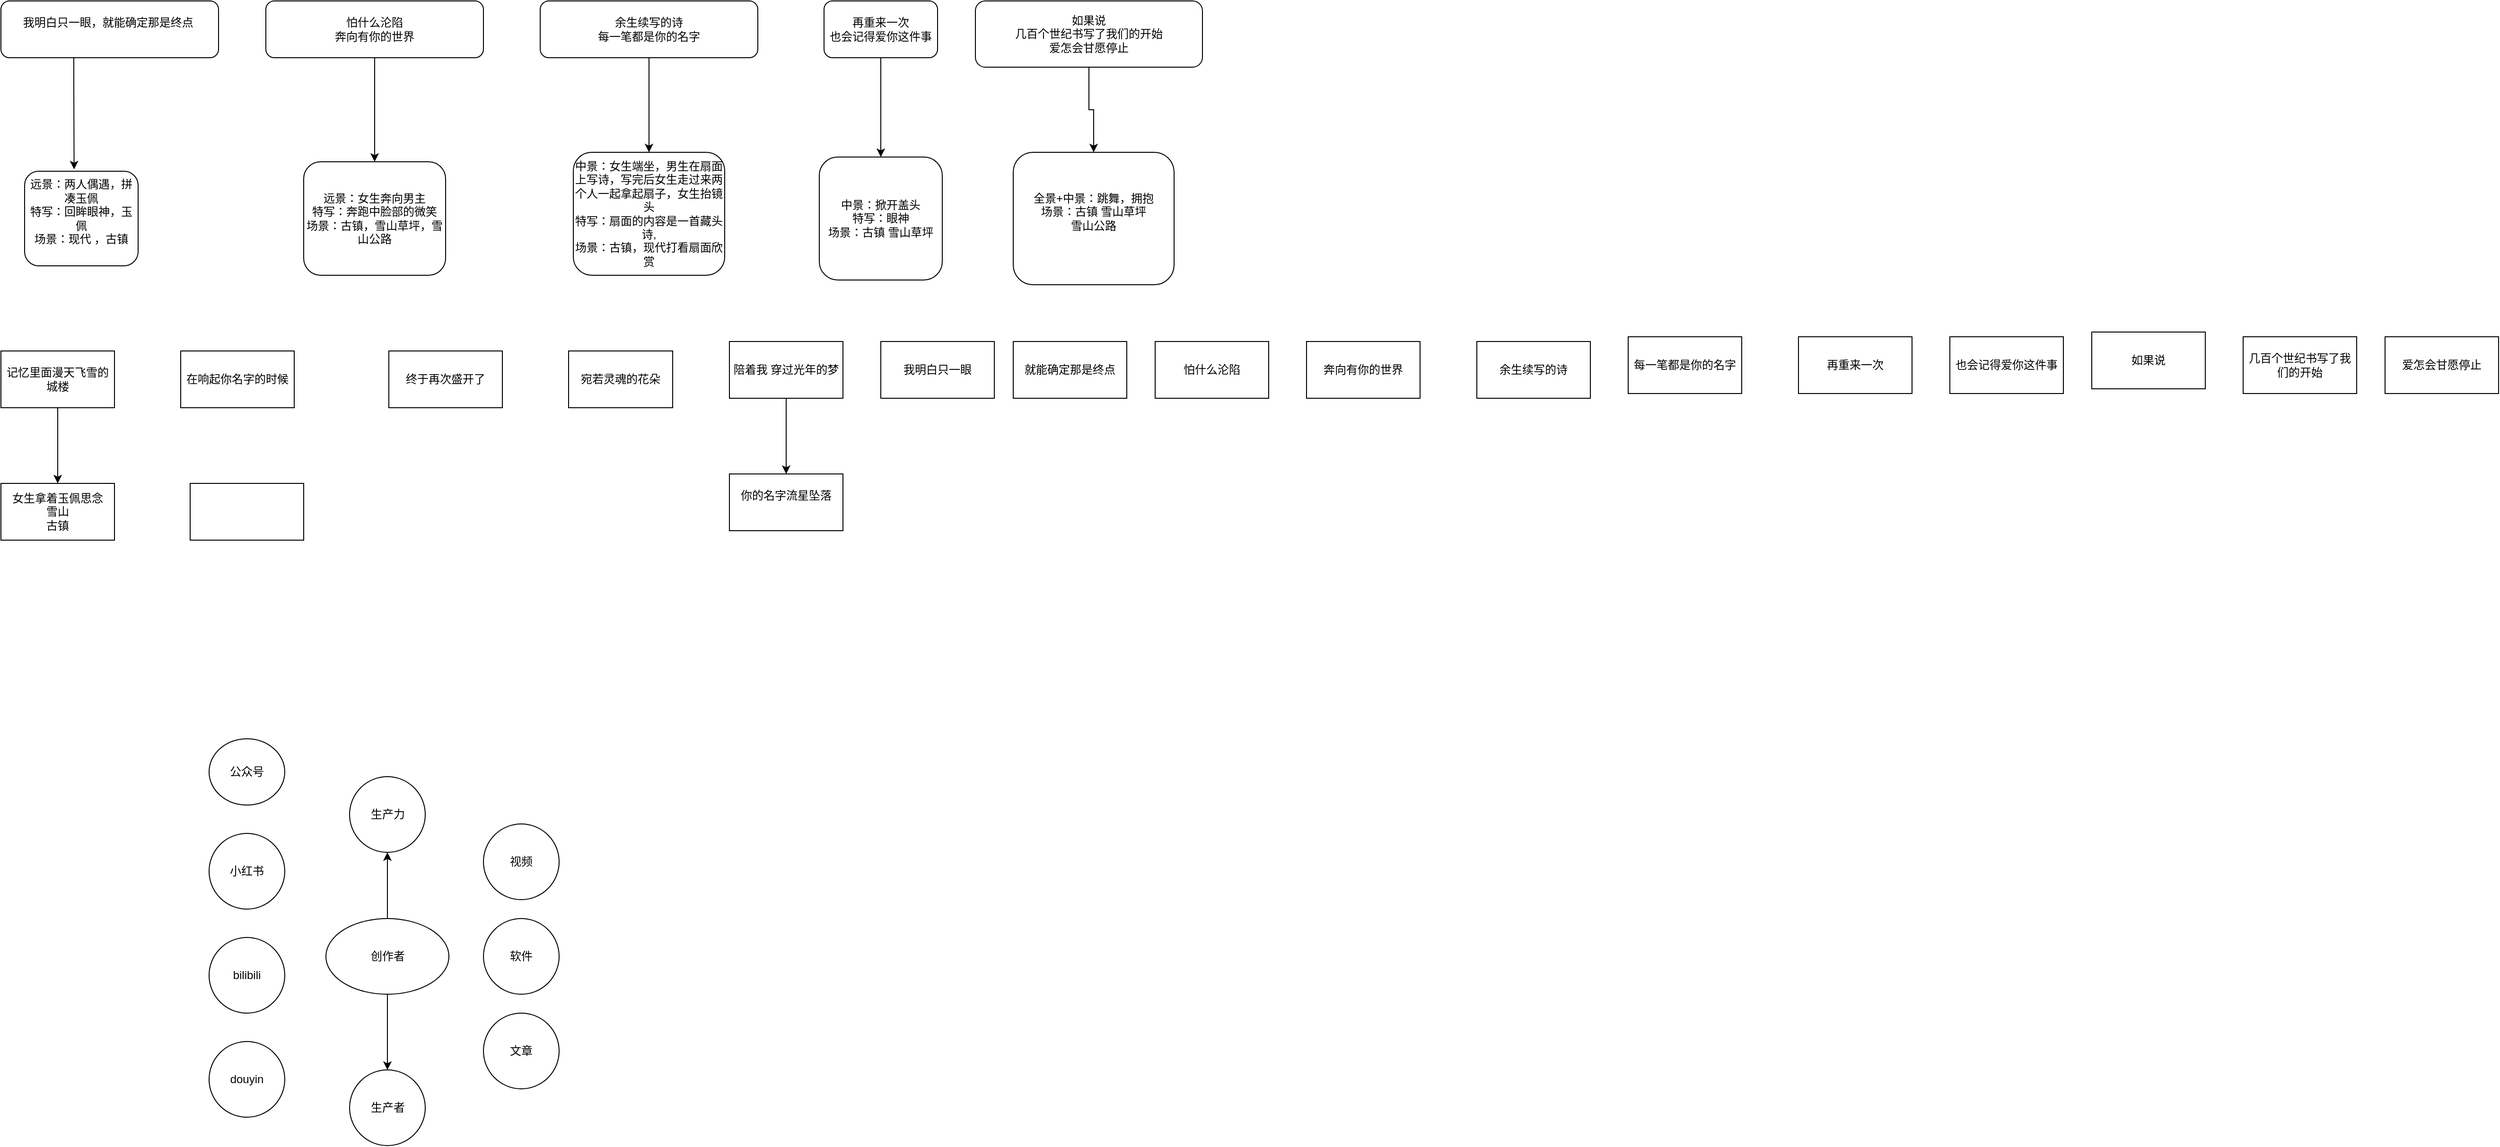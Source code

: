 <mxfile version="25.0.3">
  <diagram name="第 1 页" id="egtoDutuD6MqKTcBQQqh">
    <mxGraphModel dx="1411" dy="721" grid="1" gridSize="10" guides="1" tooltips="1" connect="1" arrows="1" fold="1" page="1" pageScale="1" pageWidth="827" pageHeight="1169" math="0" shadow="0">
      <root>
        <mxCell id="0" />
        <mxCell id="1" parent="0" />
        <mxCell id="fOqt1Nu75RPEKhDrR_KH-3" value="" style="edgeStyle=orthogonalEdgeStyle;rounded=0;orthogonalLoop=1;jettySize=auto;html=1;entryX=0.436;entryY=-0.02;entryDx=0;entryDy=0;entryPerimeter=0;" parent="1" source="fOqt1Nu75RPEKhDrR_KH-1" target="fOqt1Nu75RPEKhDrR_KH-5" edge="1">
          <mxGeometry relative="1" as="geometry">
            <mxPoint x="110" y="350" as="targetPoint" />
            <Array as="points">
              <mxPoint x="147" y="260" />
              <mxPoint x="147" y="260" />
            </Array>
          </mxGeometry>
        </mxCell>
        <mxCell id="fOqt1Nu75RPEKhDrR_KH-1" value="我明白只一眼，就能确定那是终点&amp;nbsp;&lt;div&gt;&lt;br/&gt;&lt;/div&gt;" style="rounded=1;whiteSpace=wrap;html=1;" parent="1" vertex="1">
          <mxGeometry x="70" y="170" width="230" height="60" as="geometry" />
        </mxCell>
        <mxCell id="fOqt1Nu75RPEKhDrR_KH-5" value="远景：两人偶遇，拼凑玉佩&lt;div&gt;特写：回眸眼神，玉佩&lt;/div&gt;&lt;div&gt;场景：现代 ，古镇&lt;/div&gt;&lt;div&gt;&lt;br&gt;&lt;/div&gt;" style="rounded=1;whiteSpace=wrap;html=1;" parent="1" vertex="1">
          <mxGeometry x="95" y="350" width="120" height="100" as="geometry" />
        </mxCell>
        <mxCell id="fOqt1Nu75RPEKhDrR_KH-13" value="" style="edgeStyle=orthogonalEdgeStyle;rounded=0;orthogonalLoop=1;jettySize=auto;html=1;" parent="1" source="fOqt1Nu75RPEKhDrR_KH-6" target="fOqt1Nu75RPEKhDrR_KH-12" edge="1">
          <mxGeometry relative="1" as="geometry" />
        </mxCell>
        <mxCell id="fOqt1Nu75RPEKhDrR_KH-6" value="&lt;div&gt;怕什么沦陷&lt;br/&gt;奔向有你的世界&lt;/div&gt;" style="rounded=1;whiteSpace=wrap;html=1;" parent="1" vertex="1">
          <mxGeometry x="350" y="170" width="230" height="60" as="geometry" />
        </mxCell>
        <mxCell id="fOqt1Nu75RPEKhDrR_KH-14" style="edgeStyle=orthogonalEdgeStyle;rounded=0;orthogonalLoop=1;jettySize=auto;html=1;" parent="1" source="fOqt1Nu75RPEKhDrR_KH-8" edge="1">
          <mxGeometry relative="1" as="geometry">
            <mxPoint x="755" y="330" as="targetPoint" />
          </mxGeometry>
        </mxCell>
        <mxCell id="fOqt1Nu75RPEKhDrR_KH-8" value="余生续写的诗&lt;br/&gt;每一笔都是你的名字" style="rounded=1;whiteSpace=wrap;html=1;" parent="1" vertex="1">
          <mxGeometry x="640" y="170" width="230" height="60" as="geometry" />
        </mxCell>
        <mxCell id="fOqt1Nu75RPEKhDrR_KH-17" value="" style="edgeStyle=orthogonalEdgeStyle;rounded=0;orthogonalLoop=1;jettySize=auto;html=1;" parent="1" source="fOqt1Nu75RPEKhDrR_KH-9" target="fOqt1Nu75RPEKhDrR_KH-16" edge="1">
          <mxGeometry relative="1" as="geometry" />
        </mxCell>
        <mxCell id="fOqt1Nu75RPEKhDrR_KH-9" value="再重来一次&lt;br/&gt;也会记得爱你这件事" style="whiteSpace=wrap;html=1;rounded=1;" parent="1" vertex="1">
          <mxGeometry x="940" y="170" width="120" height="60" as="geometry" />
        </mxCell>
        <mxCell id="fOqt1Nu75RPEKhDrR_KH-21" value="" style="edgeStyle=orthogonalEdgeStyle;rounded=0;orthogonalLoop=1;jettySize=auto;html=1;" parent="1" source="fOqt1Nu75RPEKhDrR_KH-11" target="fOqt1Nu75RPEKhDrR_KH-20" edge="1">
          <mxGeometry relative="1" as="geometry" />
        </mxCell>
        <mxCell id="fOqt1Nu75RPEKhDrR_KH-11" value="如果说&lt;br/&gt;几百个世纪书写了我们的开始&lt;br/&gt;爱怎会甘愿停止" style="whiteSpace=wrap;html=1;rounded=1;" parent="1" vertex="1">
          <mxGeometry x="1100" y="170" width="240" height="70" as="geometry" />
        </mxCell>
        <mxCell id="fOqt1Nu75RPEKhDrR_KH-12" value="远景：女生奔向男主&lt;div&gt;特写：奔跑中脸部的微笑&lt;/div&gt;&lt;div&gt;场景：古镇，雪山草坪，雪山公路&lt;/div&gt;" style="whiteSpace=wrap;html=1;rounded=1;" parent="1" vertex="1">
          <mxGeometry x="390" y="340" width="150" height="120" as="geometry" />
        </mxCell>
        <mxCell id="fOqt1Nu75RPEKhDrR_KH-15" value="&lt;div&gt;中景：女生端坐，&lt;span style=&quot;background-color: initial;&quot;&gt;男生在扇面上写诗，写完后女生走过来两个人一起拿起扇子，女生抬镜头&lt;/span&gt;&lt;/div&gt;&lt;div&gt;特写：扇面的内容是一首藏头诗,&lt;/div&gt;&lt;div&gt;场景：古镇，现代打看扇面欣赏&lt;/div&gt;" style="whiteSpace=wrap;html=1;rounded=1;" parent="1" vertex="1">
          <mxGeometry x="675" y="330" width="160" height="130" as="geometry" />
        </mxCell>
        <mxCell id="fOqt1Nu75RPEKhDrR_KH-16" value="中景：掀开盖头&lt;div&gt;特写：眼神&lt;/div&gt;&lt;div&gt;场景：古镇 雪山草坪&lt;/div&gt;" style="whiteSpace=wrap;html=1;rounded=1;" parent="1" vertex="1">
          <mxGeometry x="935" y="335" width="130" height="130" as="geometry" />
        </mxCell>
        <mxCell id="fOqt1Nu75RPEKhDrR_KH-20" value="全景+中景：跳舞，拥抱&lt;div&gt;场景：古镇 雪山草坪&lt;/div&gt;&lt;div&gt;雪山公路&lt;/div&gt;&lt;div&gt;&lt;br&gt;&lt;/div&gt;" style="whiteSpace=wrap;html=1;rounded=1;" parent="1" vertex="1">
          <mxGeometry x="1140" y="330" width="170" height="140" as="geometry" />
        </mxCell>
        <mxCell id="GgkrxBrJB4FRi_4rid9w-12" value="" style="edgeStyle=orthogonalEdgeStyle;rounded=0;orthogonalLoop=1;jettySize=auto;html=1;" parent="1" source="GgkrxBrJB4FRi_4rid9w-1" target="GgkrxBrJB4FRi_4rid9w-11" edge="1">
          <mxGeometry relative="1" as="geometry" />
        </mxCell>
        <mxCell id="GgkrxBrJB4FRi_4rid9w-1" value="&lt;span style=&quot;font-size: 12px;&quot;&gt;记忆里面漫天飞雪的城楼&lt;/span&gt;" style="whiteSpace=wrap;html=1;" parent="1" vertex="1">
          <mxGeometry x="70" y="540" width="120" height="60" as="geometry" />
        </mxCell>
        <mxCell id="GgkrxBrJB4FRi_4rid9w-2" value="&lt;span style=&quot;font-size: 12px;&quot;&gt;在响起你名字的时候&lt;/span&gt;" style="whiteSpace=wrap;html=1;" parent="1" vertex="1">
          <mxGeometry x="260" y="540" width="120" height="60" as="geometry" />
        </mxCell>
        <mxCell id="GgkrxBrJB4FRi_4rid9w-3" value="&lt;span style=&quot;font-size: 12px;&quot;&gt;终于再次盛开了&lt;/span&gt;" style="whiteSpace=wrap;html=1;" parent="1" vertex="1">
          <mxGeometry x="480" y="540" width="120" height="60" as="geometry" />
        </mxCell>
        <mxCell id="GgkrxBrJB4FRi_4rid9w-5" value="&lt;span style=&quot;font-size: 12px;&quot;&gt;宛若灵魂的花朵&lt;/span&gt;" style="whiteSpace=wrap;html=1;" parent="1" vertex="1">
          <mxGeometry x="670" y="540" width="110" height="60" as="geometry" />
        </mxCell>
        <mxCell id="GgkrxBrJB4FRi_4rid9w-24" value="" style="edgeStyle=orthogonalEdgeStyle;rounded=0;orthogonalLoop=1;jettySize=auto;html=1;" parent="1" source="GgkrxBrJB4FRi_4rid9w-6" target="GgkrxBrJB4FRi_4rid9w-23" edge="1">
          <mxGeometry relative="1" as="geometry" />
        </mxCell>
        <mxCell id="GgkrxBrJB4FRi_4rid9w-6" value="&lt;span style=&quot;font-size: 12px;&quot;&gt;陪着我 穿过光年的梦&lt;/span&gt;" style="whiteSpace=wrap;html=1;" parent="1" vertex="1">
          <mxGeometry x="840" y="530" width="120" height="60" as="geometry" />
        </mxCell>
        <mxCell id="GgkrxBrJB4FRi_4rid9w-7" value="&lt;span style=&quot;font-size: 12px;&quot;&gt;我明白只一眼&lt;/span&gt;" style="whiteSpace=wrap;html=1;" parent="1" vertex="1">
          <mxGeometry x="1000" y="530" width="120" height="60" as="geometry" />
        </mxCell>
        <mxCell id="GgkrxBrJB4FRi_4rid9w-8" value="&lt;span style=&quot;font-size: 12px;&quot;&gt;就能确定那是终点&lt;/span&gt;" style="whiteSpace=wrap;html=1;" parent="1" vertex="1">
          <mxGeometry x="1140" y="530" width="120" height="60" as="geometry" />
        </mxCell>
        <mxCell id="GgkrxBrJB4FRi_4rid9w-9" value="&lt;span style=&quot;font-size: 12px;&quot;&gt;怕什么沦陷&lt;/span&gt;" style="whiteSpace=wrap;html=1;" parent="1" vertex="1">
          <mxGeometry x="1290" y="530" width="120" height="60" as="geometry" />
        </mxCell>
        <mxCell id="GgkrxBrJB4FRi_4rid9w-10" value="&lt;span style=&quot;font-size: 12px;&quot;&gt;奔向有你的世界&lt;/span&gt;" style="whiteSpace=wrap;html=1;" parent="1" vertex="1">
          <mxGeometry x="1450" y="530" width="120" height="60" as="geometry" />
        </mxCell>
        <mxCell id="GgkrxBrJB4FRi_4rid9w-11" value="&lt;div&gt;女生拿着玉佩思念&lt;/div&gt;&lt;div&gt;雪山&lt;/div&gt;&lt;div&gt;古镇&lt;/div&gt;" style="whiteSpace=wrap;html=1;" parent="1" vertex="1">
          <mxGeometry x="70" y="680" width="120" height="60" as="geometry" />
        </mxCell>
        <mxCell id="GgkrxBrJB4FRi_4rid9w-13" value="&amp;nbsp;" style="whiteSpace=wrap;html=1;" parent="1" vertex="1">
          <mxGeometry x="270" y="680" width="120" height="60" as="geometry" />
        </mxCell>
        <mxCell id="GgkrxBrJB4FRi_4rid9w-14" value="&lt;span style=&quot;font-size: 12px;&quot;&gt;余生续写的诗&lt;/span&gt;" style="whiteSpace=wrap;html=1;" parent="1" vertex="1">
          <mxGeometry x="1630" y="530" width="120" height="60" as="geometry" />
        </mxCell>
        <mxCell id="GgkrxBrJB4FRi_4rid9w-15" value="&lt;span style=&quot;font-size: 12px;&quot;&gt;每一笔都是你的名字&lt;/span&gt;" style="whiteSpace=wrap;html=1;" parent="1" vertex="1">
          <mxGeometry x="1790" y="525" width="120" height="60" as="geometry" />
        </mxCell>
        <mxCell id="GgkrxBrJB4FRi_4rid9w-16" value="&lt;span style=&quot;font-size: 12px;&quot;&gt;再重来一次&lt;/span&gt;" style="whiteSpace=wrap;html=1;" parent="1" vertex="1">
          <mxGeometry x="1970" y="525" width="120" height="60" as="geometry" />
        </mxCell>
        <mxCell id="GgkrxBrJB4FRi_4rid9w-18" value="&lt;span style=&quot;font-size: 12px;&quot;&gt;也会记得爱你这件事&lt;/span&gt;" style="whiteSpace=wrap;html=1;" parent="1" vertex="1">
          <mxGeometry x="2130" y="525" width="120" height="60" as="geometry" />
        </mxCell>
        <mxCell id="GgkrxBrJB4FRi_4rid9w-20" value="&lt;span style=&quot;font-size: 12px;&quot;&gt;如果说&lt;/span&gt;" style="whiteSpace=wrap;html=1;" parent="1" vertex="1">
          <mxGeometry x="2280" y="520" width="120" height="60" as="geometry" />
        </mxCell>
        <mxCell id="GgkrxBrJB4FRi_4rid9w-21" value="&lt;span style=&quot;font-size: 12px;&quot;&gt;几百个世纪书写了我们的开始&lt;/span&gt;" style="whiteSpace=wrap;html=1;" parent="1" vertex="1">
          <mxGeometry x="2440" y="525" width="120" height="60" as="geometry" />
        </mxCell>
        <mxCell id="GgkrxBrJB4FRi_4rid9w-22" value="&lt;span style=&quot;font-size: 12px;&quot;&gt;爱怎会甘愿停止&lt;/span&gt;" style="whiteSpace=wrap;html=1;" parent="1" vertex="1">
          <mxGeometry x="2590" y="525" width="120" height="60" as="geometry" />
        </mxCell>
        <mxCell id="GgkrxBrJB4FRi_4rid9w-23" value="你的名字流星坠落&lt;div&gt;&lt;br&gt;&lt;/div&gt;" style="whiteSpace=wrap;html=1;" parent="1" vertex="1">
          <mxGeometry x="840" y="670" width="120" height="60" as="geometry" />
        </mxCell>
        <mxCell id="poXd7Op1b80HvjnhsFmO-1" value="公众号" style="ellipse;whiteSpace=wrap;html=1;" vertex="1" parent="1">
          <mxGeometry x="290" y="950" width="80" height="70" as="geometry" />
        </mxCell>
        <mxCell id="poXd7Op1b80HvjnhsFmO-2" value="小红书" style="ellipse;whiteSpace=wrap;html=1;" vertex="1" parent="1">
          <mxGeometry x="290" y="1050" width="80" height="80" as="geometry" />
        </mxCell>
        <mxCell id="poXd7Op1b80HvjnhsFmO-3" value="bilibili" style="ellipse;whiteSpace=wrap;html=1;" vertex="1" parent="1">
          <mxGeometry x="290" y="1160" width="80" height="80" as="geometry" />
        </mxCell>
        <mxCell id="poXd7Op1b80HvjnhsFmO-4" value="douyin" style="ellipse;whiteSpace=wrap;html=1;" vertex="1" parent="1">
          <mxGeometry x="290" y="1270" width="80" height="80" as="geometry" />
        </mxCell>
        <mxCell id="poXd7Op1b80HvjnhsFmO-13" value="" style="edgeStyle=orthogonalEdgeStyle;rounded=0;orthogonalLoop=1;jettySize=auto;html=1;" edge="1" parent="1" source="poXd7Op1b80HvjnhsFmO-5" target="poXd7Op1b80HvjnhsFmO-12">
          <mxGeometry relative="1" as="geometry" />
        </mxCell>
        <mxCell id="poXd7Op1b80HvjnhsFmO-15" value="" style="edgeStyle=orthogonalEdgeStyle;rounded=0;orthogonalLoop=1;jettySize=auto;html=1;" edge="1" parent="1" source="poXd7Op1b80HvjnhsFmO-5" target="poXd7Op1b80HvjnhsFmO-14">
          <mxGeometry relative="1" as="geometry" />
        </mxCell>
        <mxCell id="poXd7Op1b80HvjnhsFmO-5" value="创作者" style="ellipse;whiteSpace=wrap;html=1;" vertex="1" parent="1">
          <mxGeometry x="413.5" y="1140" width="130" height="80" as="geometry" />
        </mxCell>
        <mxCell id="poXd7Op1b80HvjnhsFmO-6" value="视频" style="ellipse;whiteSpace=wrap;html=1;" vertex="1" parent="1">
          <mxGeometry x="580" y="1040" width="80" height="80" as="geometry" />
        </mxCell>
        <mxCell id="poXd7Op1b80HvjnhsFmO-7" value="软件" style="ellipse;whiteSpace=wrap;html=1;" vertex="1" parent="1">
          <mxGeometry x="580" y="1140" width="80" height="80" as="geometry" />
        </mxCell>
        <mxCell id="poXd7Op1b80HvjnhsFmO-10" value="文章" style="ellipse;whiteSpace=wrap;html=1;" vertex="1" parent="1">
          <mxGeometry x="580" y="1240" width="80" height="80" as="geometry" />
        </mxCell>
        <mxCell id="poXd7Op1b80HvjnhsFmO-12" value="生产者" style="ellipse;whiteSpace=wrap;html=1;" vertex="1" parent="1">
          <mxGeometry x="438.5" y="1300" width="80" height="80" as="geometry" />
        </mxCell>
        <mxCell id="poXd7Op1b80HvjnhsFmO-14" value="生产力" style="ellipse;whiteSpace=wrap;html=1;" vertex="1" parent="1">
          <mxGeometry x="438.5" y="990" width="80" height="80" as="geometry" />
        </mxCell>
      </root>
    </mxGraphModel>
  </diagram>
</mxfile>
